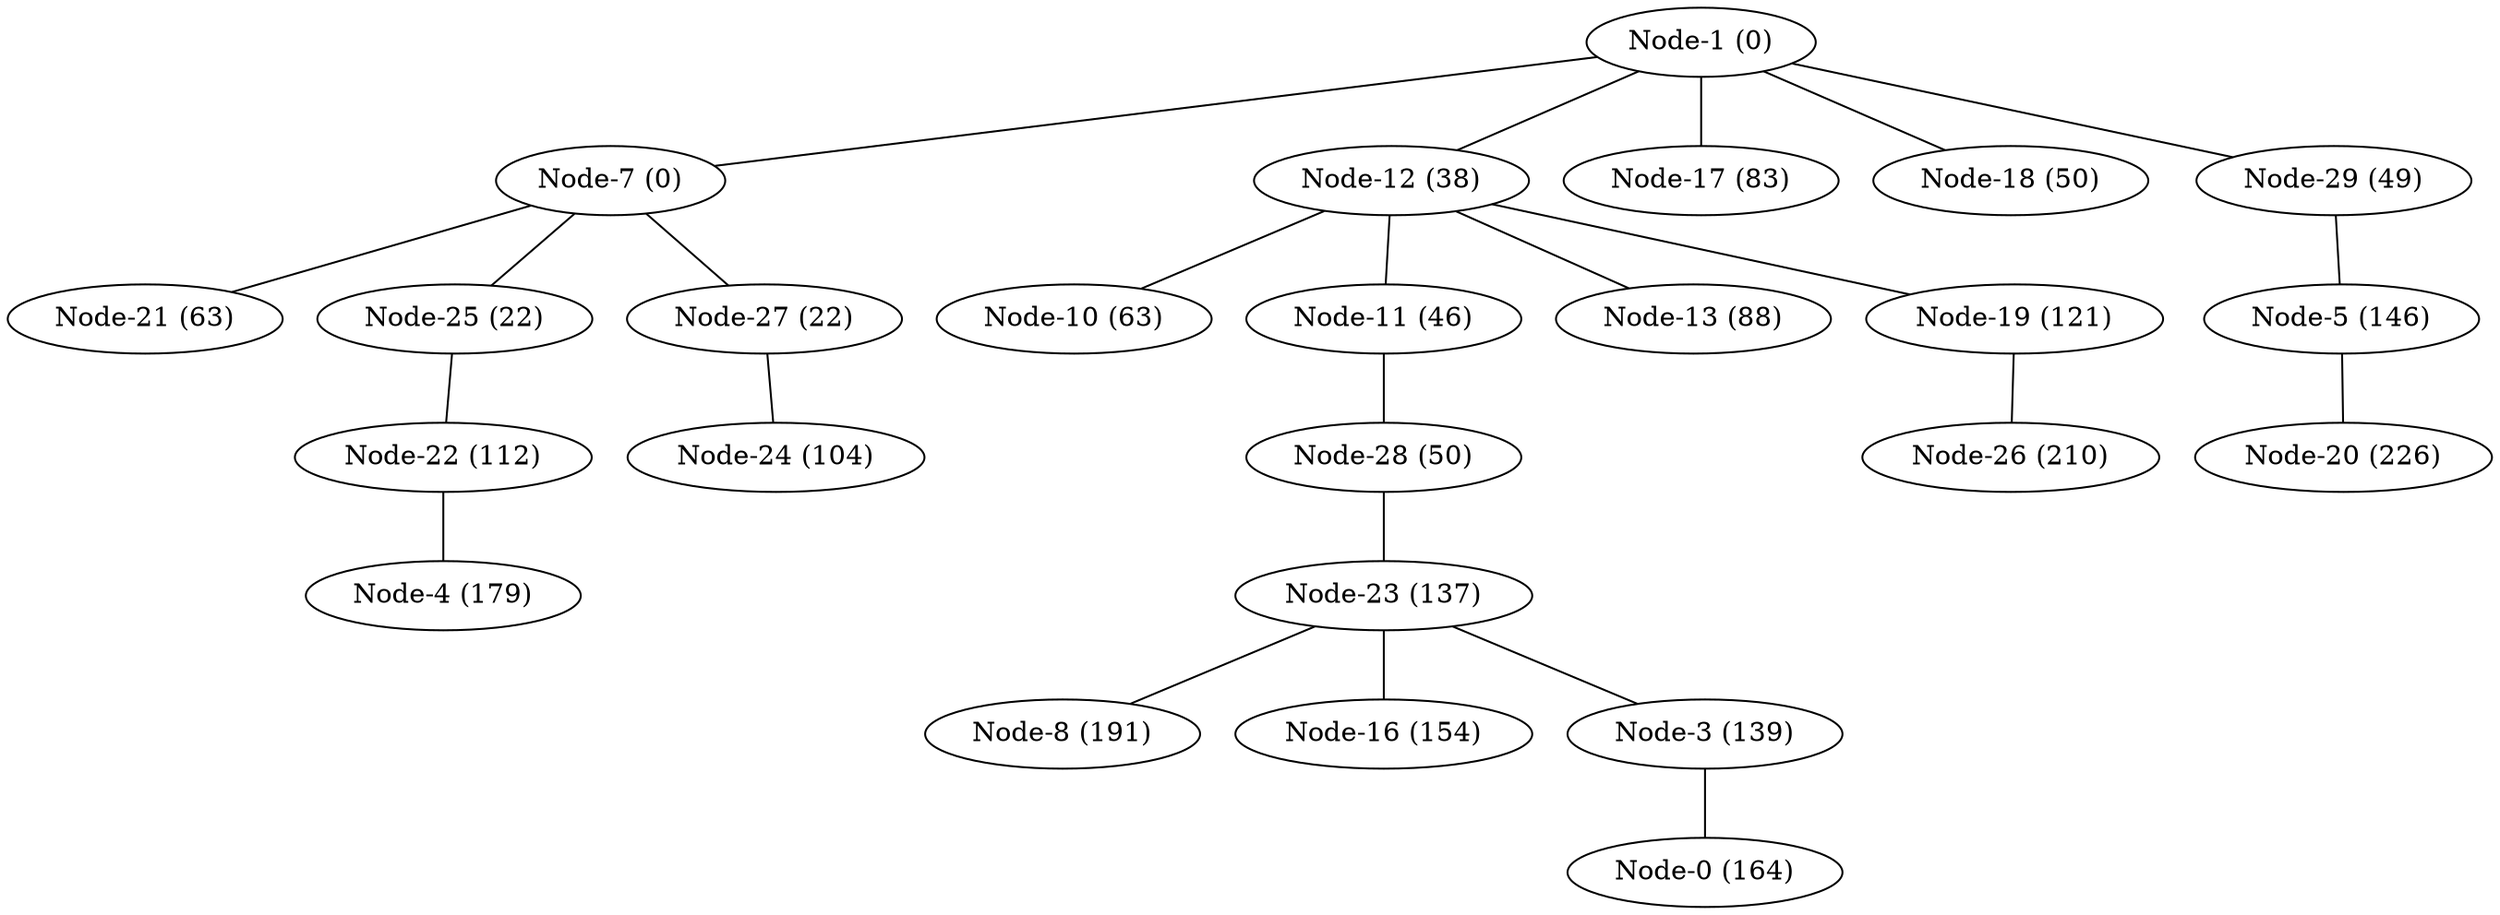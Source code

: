 graph a { 
1--7;
1--12;
1--17;
1--18;
1--29;
7--21;
7--25;
7--27;
25--22;
27--24;
12--10;
12--11;
12--13;
12--19;
11--28;
29--5;
28--23;
22--4;
19--26;
23--8;
23--16;
23--3;
3--0;
5--20;
1 [label="Node-1 (0)"];
7 [label="Node-7 (0)"];
1 [label="Node-1 (0)"];
12 [label="Node-12 (38)"];
1 [label="Node-1 (0)"];
17 [label="Node-17 (83)"];
1 [label="Node-1 (0)"];
18 [label="Node-18 (50)"];
1 [label="Node-1 (0)"];
29 [label="Node-29 (49)"];
7 [label="Node-7 (0)"];
21 [label="Node-21 (63)"];
7 [label="Node-7 (0)"];
25 [label="Node-25 (22)"];
7 [label="Node-7 (0)"];
27 [label="Node-27 (22)"];
25 [label="Node-25 (22)"];
22 [label="Node-22 (112)"];
27 [label="Node-27 (22)"];
24 [label="Node-24 (104)"];
12 [label="Node-12 (38)"];
10 [label="Node-10 (63)"];
12 [label="Node-12 (38)"];
11 [label="Node-11 (46)"];
12 [label="Node-12 (38)"];
13 [label="Node-13 (88)"];
12 [label="Node-12 (38)"];
19 [label="Node-19 (121)"];
11 [label="Node-11 (46)"];
28 [label="Node-28 (50)"];
29 [label="Node-29 (49)"];
5 [label="Node-5 (146)"];
28 [label="Node-28 (50)"];
23 [label="Node-23 (137)"];
22 [label="Node-22 (112)"];
4 [label="Node-4 (179)"];
19 [label="Node-19 (121)"];
26 [label="Node-26 (210)"];
23 [label="Node-23 (137)"];
8 [label="Node-8 (191)"];
23 [label="Node-23 (137)"];
16 [label="Node-16 (154)"];
23 [label="Node-23 (137)"];
3 [label="Node-3 (139)"];
3 [label="Node-3 (139)"];
0 [label="Node-0 (164)"];
5 [label="Node-5 (146)"];
20 [label="Node-20 (226)"];
}